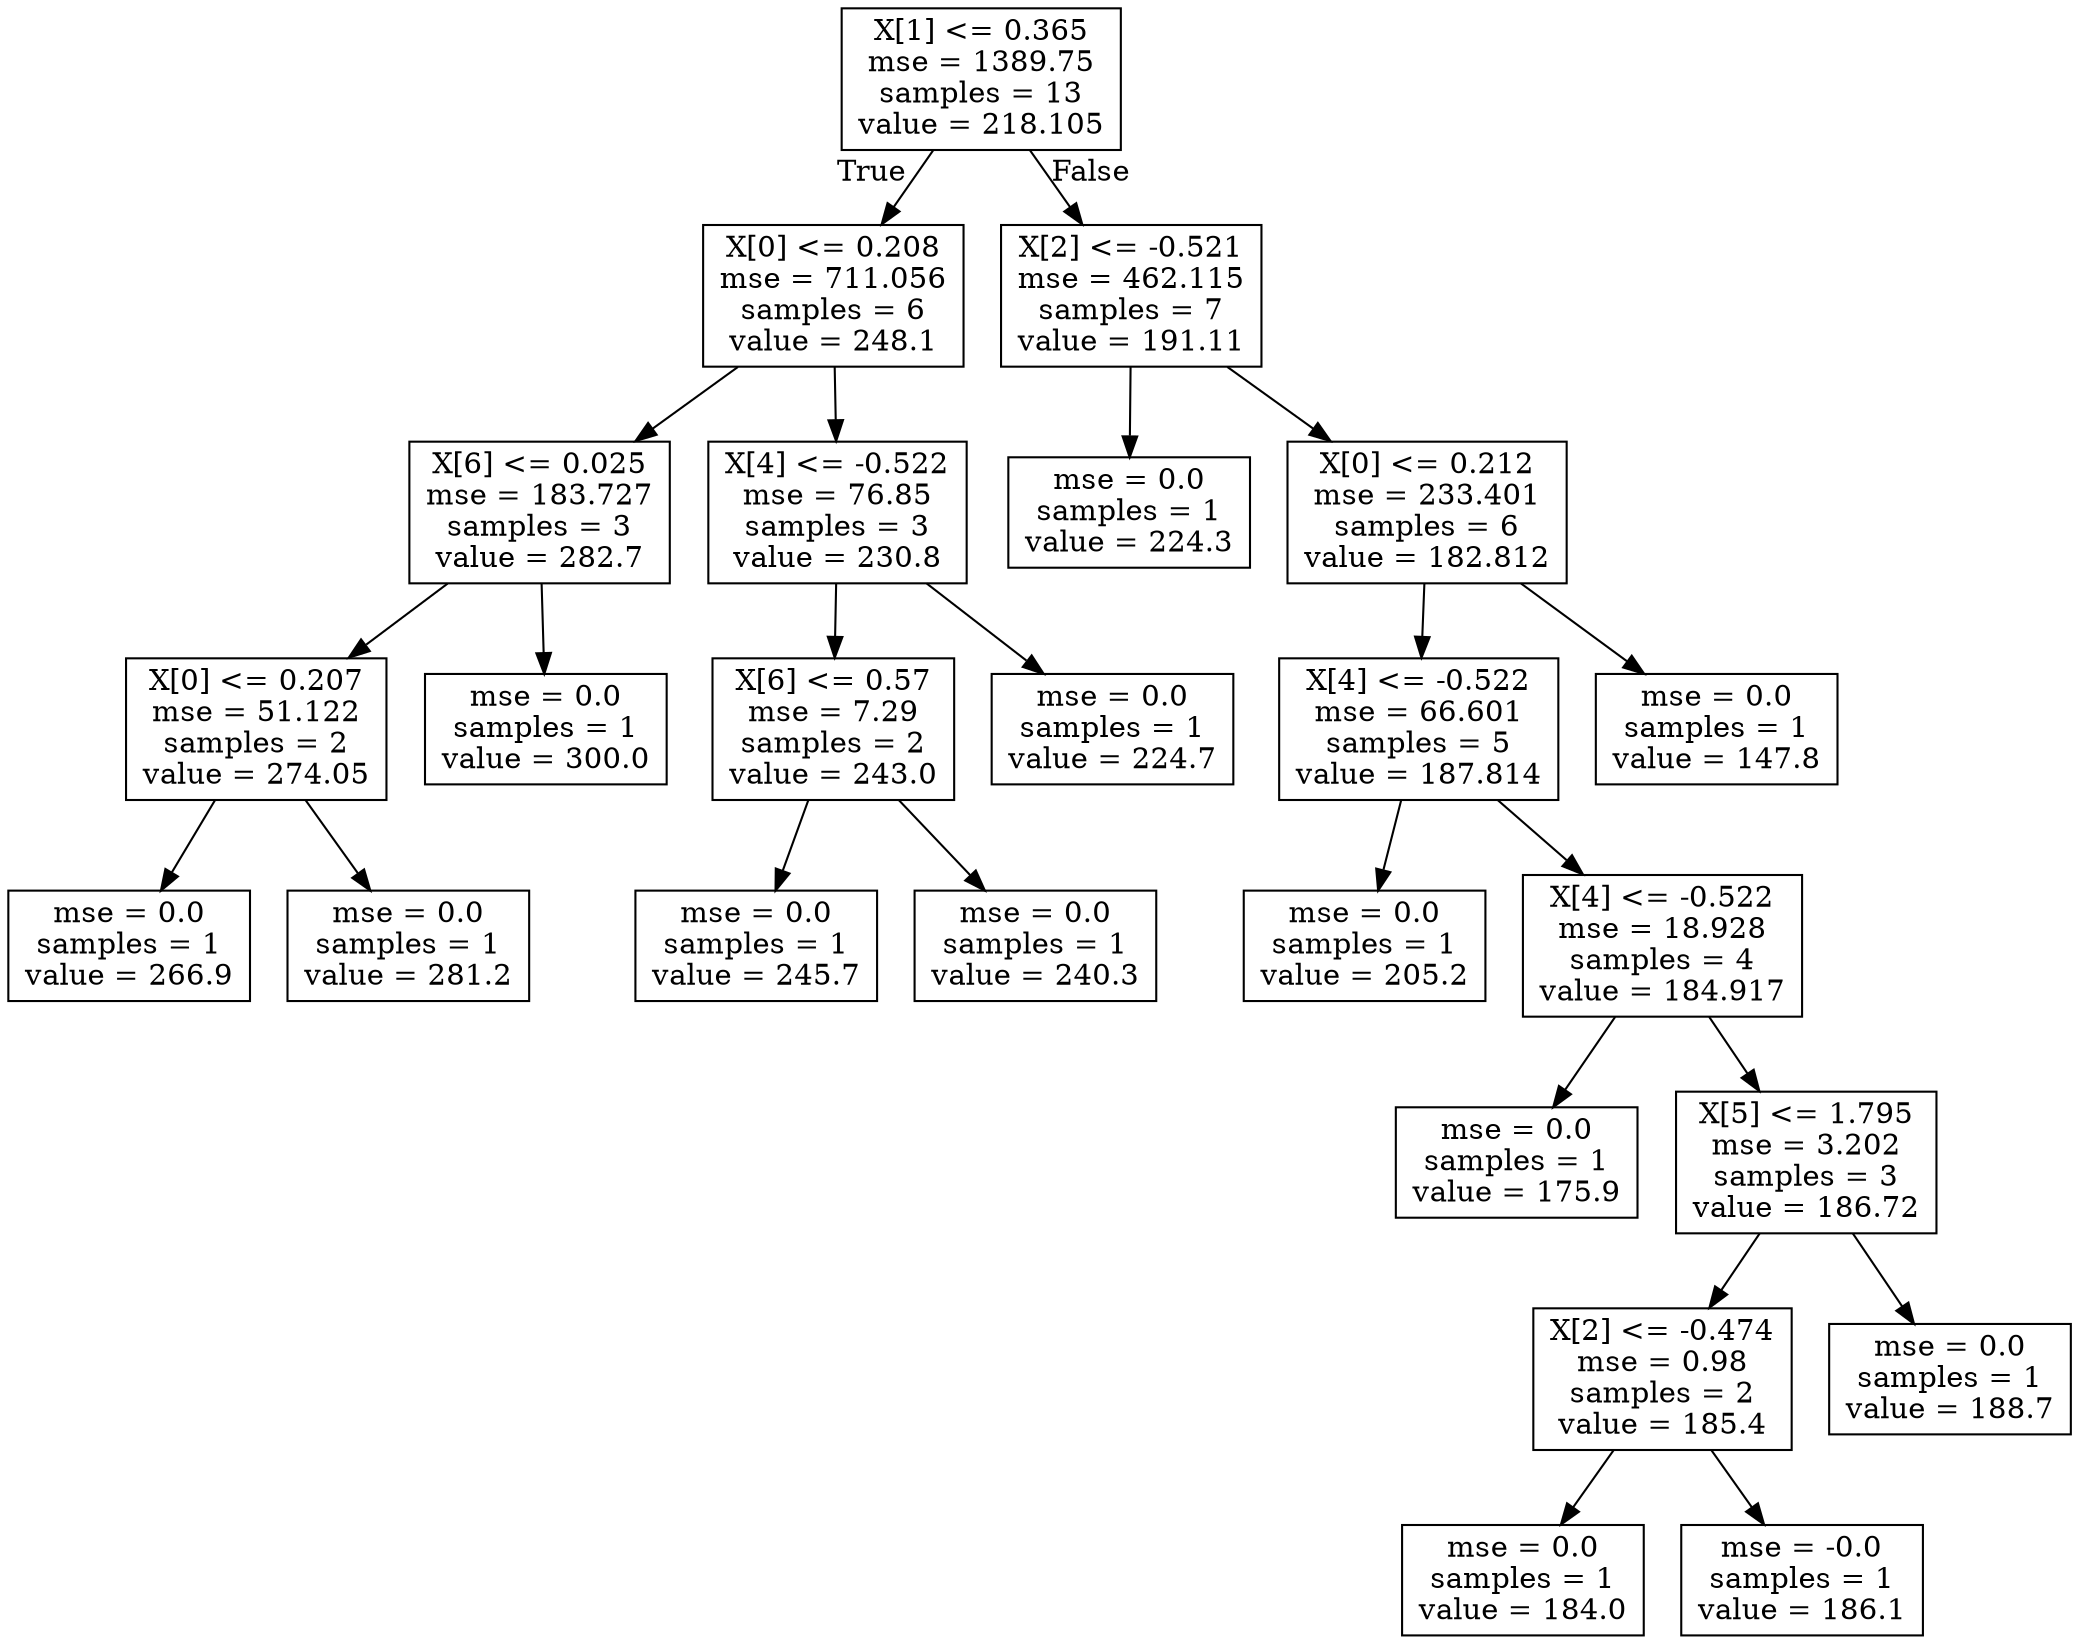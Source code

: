 digraph Tree {
node [shape=box] ;
0 [label="X[1] <= 0.365\nmse = 1389.75\nsamples = 13\nvalue = 218.105"] ;
1 [label="X[0] <= 0.208\nmse = 711.056\nsamples = 6\nvalue = 248.1"] ;
0 -> 1 [labeldistance=2.5, labelangle=45, headlabel="True"] ;
2 [label="X[6] <= 0.025\nmse = 183.727\nsamples = 3\nvalue = 282.7"] ;
1 -> 2 ;
3 [label="X[0] <= 0.207\nmse = 51.122\nsamples = 2\nvalue = 274.05"] ;
2 -> 3 ;
4 [label="mse = 0.0\nsamples = 1\nvalue = 266.9"] ;
3 -> 4 ;
5 [label="mse = 0.0\nsamples = 1\nvalue = 281.2"] ;
3 -> 5 ;
6 [label="mse = 0.0\nsamples = 1\nvalue = 300.0"] ;
2 -> 6 ;
7 [label="X[4] <= -0.522\nmse = 76.85\nsamples = 3\nvalue = 230.8"] ;
1 -> 7 ;
8 [label="X[6] <= 0.57\nmse = 7.29\nsamples = 2\nvalue = 243.0"] ;
7 -> 8 ;
9 [label="mse = 0.0\nsamples = 1\nvalue = 245.7"] ;
8 -> 9 ;
10 [label="mse = 0.0\nsamples = 1\nvalue = 240.3"] ;
8 -> 10 ;
11 [label="mse = 0.0\nsamples = 1\nvalue = 224.7"] ;
7 -> 11 ;
12 [label="X[2] <= -0.521\nmse = 462.115\nsamples = 7\nvalue = 191.11"] ;
0 -> 12 [labeldistance=2.5, labelangle=-45, headlabel="False"] ;
13 [label="mse = 0.0\nsamples = 1\nvalue = 224.3"] ;
12 -> 13 ;
14 [label="X[0] <= 0.212\nmse = 233.401\nsamples = 6\nvalue = 182.812"] ;
12 -> 14 ;
15 [label="X[4] <= -0.522\nmse = 66.601\nsamples = 5\nvalue = 187.814"] ;
14 -> 15 ;
16 [label="mse = 0.0\nsamples = 1\nvalue = 205.2"] ;
15 -> 16 ;
17 [label="X[4] <= -0.522\nmse = 18.928\nsamples = 4\nvalue = 184.917"] ;
15 -> 17 ;
18 [label="mse = 0.0\nsamples = 1\nvalue = 175.9"] ;
17 -> 18 ;
19 [label="X[5] <= 1.795\nmse = 3.202\nsamples = 3\nvalue = 186.72"] ;
17 -> 19 ;
20 [label="X[2] <= -0.474\nmse = 0.98\nsamples = 2\nvalue = 185.4"] ;
19 -> 20 ;
21 [label="mse = 0.0\nsamples = 1\nvalue = 184.0"] ;
20 -> 21 ;
22 [label="mse = -0.0\nsamples = 1\nvalue = 186.1"] ;
20 -> 22 ;
23 [label="mse = 0.0\nsamples = 1\nvalue = 188.7"] ;
19 -> 23 ;
24 [label="mse = 0.0\nsamples = 1\nvalue = 147.8"] ;
14 -> 24 ;
}